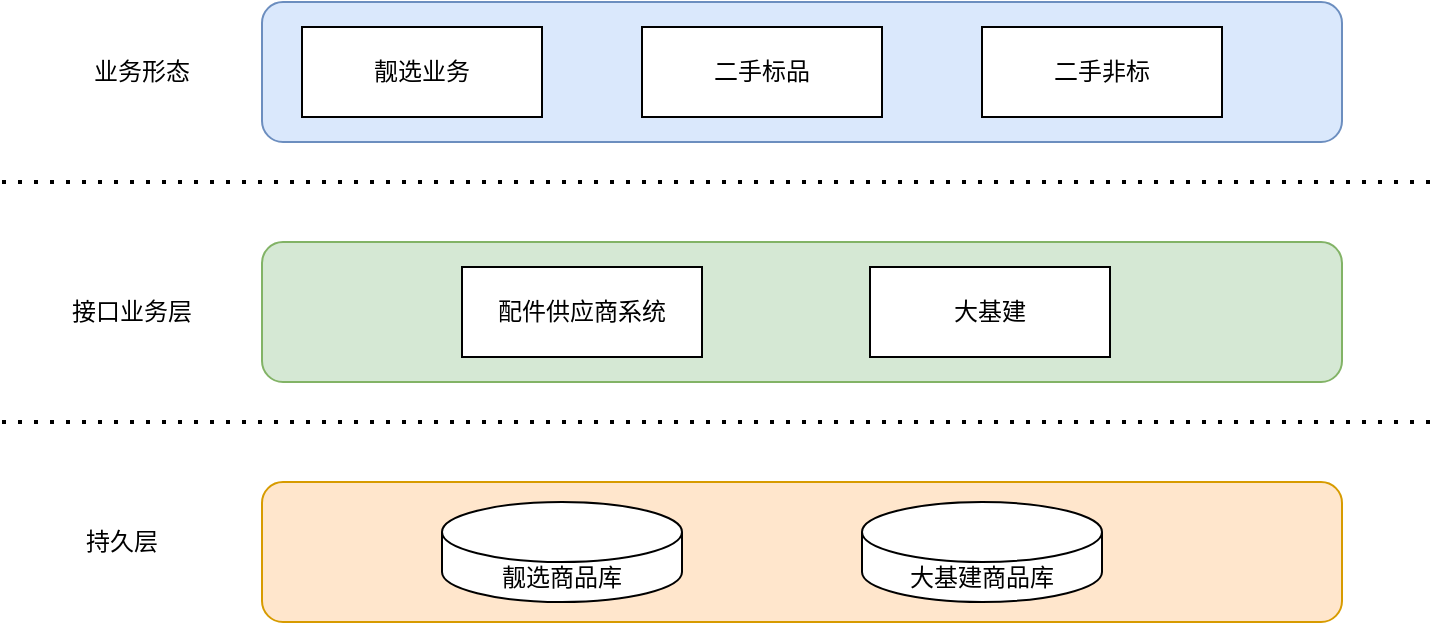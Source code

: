 <mxfile version="13.7.9" type="device"><diagram id="mHwcrEBLpF5OLc10hTDf" name="第 1 页"><mxGraphModel dx="1298" dy="850" grid="1" gridSize="10" guides="1" tooltips="1" connect="1" arrows="1" fold="1" page="1" pageScale="1" pageWidth="827" pageHeight="1169" math="0" shadow="0"><root><mxCell id="0"/><mxCell id="1" parent="0"/><mxCell id="p4iVRtAPoBf6i9Js3wPb-2" value="" style="rounded=1;whiteSpace=wrap;html=1;glass=0;shadow=0;fillColor=#dae8fc;strokeColor=#6c8ebf;" parent="1" vertex="1"><mxGeometry x="150" y="150" width="540" height="70" as="geometry"/></mxCell><mxCell id="p4iVRtAPoBf6i9Js3wPb-4" value="" style="endArrow=none;dashed=1;html=1;dashPattern=1 3;strokeWidth=2;shadow=0;labelBorderColor=none;" parent="1" edge="1"><mxGeometry width="50" height="50" relative="1" as="geometry"><mxPoint x="20" y="240" as="sourcePoint"/><mxPoint x="740" y="240" as="targetPoint"/></mxGeometry></mxCell><mxCell id="p4iVRtAPoBf6i9Js3wPb-5" value="靓选业务" style="rounded=0;whiteSpace=wrap;html=1;shadow=0;glass=0;" parent="1" vertex="1"><mxGeometry x="170" y="162.5" width="120" height="45" as="geometry"/></mxCell><mxCell id="p4iVRtAPoBf6i9Js3wPb-6" value="二手标品" style="rounded=0;whiteSpace=wrap;html=1;shadow=0;glass=0;" parent="1" vertex="1"><mxGeometry x="340" y="162.5" width="120" height="45" as="geometry"/></mxCell><mxCell id="p4iVRtAPoBf6i9Js3wPb-7" value="二手非标" style="rounded=0;whiteSpace=wrap;html=1;shadow=0;glass=0;" parent="1" vertex="1"><mxGeometry x="510" y="162.5" width="120" height="45" as="geometry"/></mxCell><mxCell id="p4iVRtAPoBf6i9Js3wPb-8" value="" style="rounded=1;whiteSpace=wrap;html=1;glass=0;shadow=0;fillColor=#d5e8d4;strokeColor=#82b366;" parent="1" vertex="1"><mxGeometry x="150" y="270" width="540" height="70" as="geometry"/></mxCell><mxCell id="p4iVRtAPoBf6i9Js3wPb-9" value="配件供应商系统" style="rounded=0;whiteSpace=wrap;html=1;shadow=0;glass=0;" parent="1" vertex="1"><mxGeometry x="250" y="282.5" width="120" height="45" as="geometry"/></mxCell><mxCell id="p4iVRtAPoBf6i9Js3wPb-10" value="大基建" style="rounded=0;whiteSpace=wrap;html=1;shadow=0;glass=0;" parent="1" vertex="1"><mxGeometry x="454" y="282.5" width="120" height="45" as="geometry"/></mxCell><mxCell id="p4iVRtAPoBf6i9Js3wPb-12" value="业务形态" style="text;html=1;strokeColor=none;fillColor=none;align=center;verticalAlign=middle;whiteSpace=wrap;rounded=0;shadow=0;glass=0;" parent="1" vertex="1"><mxGeometry x="60" y="172.5" width="60" height="25" as="geometry"/></mxCell><mxCell id="p4iVRtAPoBf6i9Js3wPb-13" value="接口业务层" style="text;html=1;strokeColor=none;fillColor=none;align=center;verticalAlign=middle;whiteSpace=wrap;rounded=0;shadow=0;glass=0;" parent="1" vertex="1"><mxGeometry x="50" y="287.5" width="70" height="35" as="geometry"/></mxCell><mxCell id="p4iVRtAPoBf6i9Js3wPb-14" value="" style="endArrow=none;dashed=1;html=1;dashPattern=1 3;strokeWidth=2;shadow=0;labelBorderColor=none;" parent="1" edge="1"><mxGeometry width="50" height="50" relative="1" as="geometry"><mxPoint x="20" y="360" as="sourcePoint"/><mxPoint x="740" y="360" as="targetPoint"/></mxGeometry></mxCell><mxCell id="p4iVRtAPoBf6i9Js3wPb-16" value="" style="rounded=1;whiteSpace=wrap;html=1;glass=0;shadow=0;fillColor=#ffe6cc;strokeColor=#d79b00;" parent="1" vertex="1"><mxGeometry x="150" y="390" width="540" height="70" as="geometry"/></mxCell><mxCell id="p4iVRtAPoBf6i9Js3wPb-17" value="靓选商品库" style="shape=cylinder3;whiteSpace=wrap;html=1;boundedLbl=1;backgroundOutline=1;size=15;rounded=0;shadow=0;glass=0;" parent="1" vertex="1"><mxGeometry x="240" y="400" width="120" height="50" as="geometry"/></mxCell><mxCell id="p4iVRtAPoBf6i9Js3wPb-19" value="大基建商品库" style="shape=cylinder3;whiteSpace=wrap;html=1;boundedLbl=1;backgroundOutline=1;size=15;rounded=0;shadow=0;glass=0;" parent="1" vertex="1"><mxGeometry x="450" y="400" width="120" height="50" as="geometry"/></mxCell><mxCell id="p4iVRtAPoBf6i9Js3wPb-20" value="持久层" style="text;html=1;strokeColor=none;fillColor=none;align=center;verticalAlign=middle;whiteSpace=wrap;rounded=0;shadow=0;glass=0;" parent="1" vertex="1"><mxGeometry x="60" y="410" width="40" height="20" as="geometry"/></mxCell></root></mxGraphModel></diagram></mxfile>